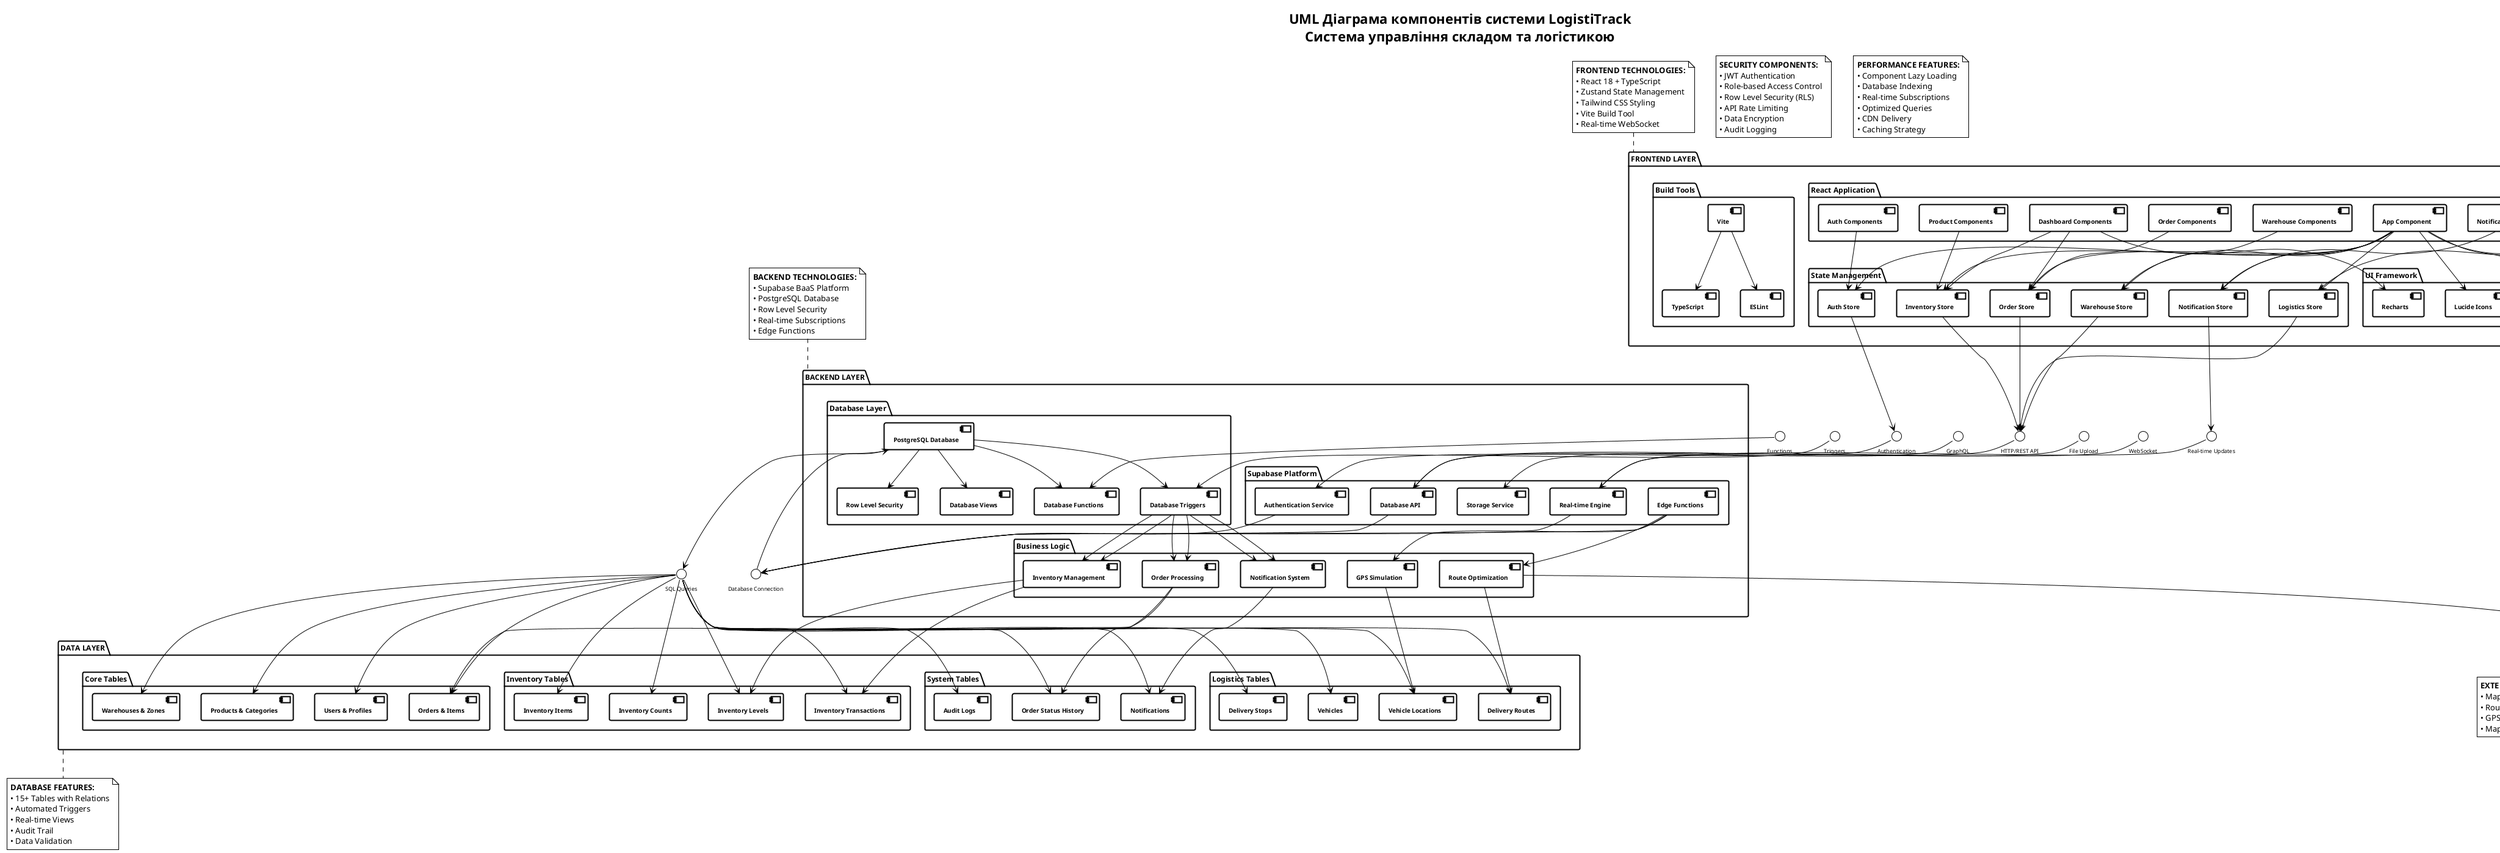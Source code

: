 @startuml
!theme plain
skinparam backgroundColor white
skinparam monochrome true
skinparam shadowing false

skinparam component {
    BackgroundColor white
    BorderColor black
    FontColor black
    FontSize 10
    FontStyle bold
    BorderThickness 2
}

skinparam interface {
    BackgroundColor white
    BorderColor black
    FontColor black
    FontSize 9
    BorderThickness 1
}

skinparam package {
    BackgroundColor white
    BorderColor black
    FontColor black
    FontSize 12
    FontStyle bold
    BorderThickness 2
}

skinparam note {
    BackgroundColor white
    BorderColor black
    FontColor black
    BorderThickness 1
}

title **UML Діаграма компонентів системи LogistiTrack**\n**Система управління складом та логістикою**

package "**FRONTEND LAYER**" as FrontendLayer {
    
    package "**React Application**" as ReactApp {
        component [**App Component**] as AppComp
        component [**Auth Components**] as AuthComp
        component [**Dashboard Components**] as DashboardComp
        component [**Product Components**] as ProductComp
        component [**Warehouse Components**] as WarehouseComp
        component [**Order Components**] as OrderComp
        component [**Logistics Components**] as LogisticsComp
        component [**Notification Components**] as NotificationComp
    }
    
    package "**State Management**" as StateManagement {
        component [**Auth Store**] as AuthStore
        component [**Inventory Store**] as InventoryStore
        component [**Order Store**] as OrderStore
        component [**Logistics Store**] as LogisticsStore
        component [**Warehouse Store**] as WarehouseStore
        component [**Notification Store**] as NotificationStore
    }
    
    package "**UI Framework**" as UIFramework {
        component [**React Router**] as ReactRouter
        component [**Tailwind CSS**] as TailwindCSS
        component [**Lucide Icons**] as LucideIcons
        component [**Recharts**] as Recharts
        component [**Mapbox GL**] as MapboxGL
    }
    
    package "**Build Tools**" as BuildTools {
        component [**Vite**] as Vite
        component [**TypeScript**] as TypeScript
        component [**ESLint**] as ESLint
    }
}

package "**BACKEND LAYER**" as BackendLayer {
    
    package "**Supabase Platform**" as SupabasePlatform {
        component [**Authentication Service**] as AuthService
        component [**Database API**] as DatabaseAPI
        component [**Real-time Engine**] as RealtimeEngine
        component [**Edge Functions**] as EdgeFunctions
        component [**Storage Service**] as StorageService
    }
    
    package "**Database Layer**" as DatabaseLayer {
        component [**PostgreSQL Database**] as PostgreSQL
        component [**Row Level Security**] as RLS
        component [**Database Triggers**] as DBTriggers
        component [**Database Functions**] as DBFunctions
        component [**Database Views**] as DBViews
    }
    
    package "**Business Logic**" as BusinessLogic {
        component [**Route Optimization**] as RouteOptimization
        component [**GPS Simulation**] as GPSSimulation
        component [**Inventory Management**] as InventoryManagement
        component [**Order Processing**] as OrderProcessing
        component [**Notification System**] as NotificationSystem
    }
}

package "**EXTERNAL SERVICES**" as ExternalServices {
    component [**Mapbox API**] as MapboxAPI
    component [**Geocoding Service**] as GeocodingService
    component [**Route Planning**] as RoutePlanning
    component [**Map Rendering**] as MapRendering
}

package "**DATA LAYER**" as DataLayer {
    
    package "**Core Tables**" as CoreTables {
        component [**Users & Profiles**] as UsersProfiles
        component [**Products & Categories**] as ProductsCategories
        component [**Warehouses & Zones**] as WarehousesZones
        component [**Orders & Items**] as OrdersItems
    }
    
    package "**Inventory Tables**" as InventoryTables {
        component [**Inventory Levels**] as InventoryLevels
        component [**Inventory Items**] as InventoryItems
        component [**Inventory Transactions**] as InventoryTransactions
        component [**Inventory Counts**] as InventoryCounts
    }
    
    package "**Logistics Tables**" as LogisticsTables {
        component [**Vehicles**] as Vehicles
        component [**Delivery Routes**] as DeliveryRoutes
        component [**Delivery Stops**] as DeliveryStops
        component [**Vehicle Locations**] as VehicleLocations
    }
    
    package "**System Tables**" as SystemTables {
        component [**Notifications**] as Notifications
        component [**Order Status History**] as OrderStatusHistory
        component [**Audit Logs**] as AuditLogs
    }
}

' ===== INTERFACES =====

interface "HTTP/REST API" as HTTPAPI
interface "WebSocket" as WebSocket
interface "GraphQL" as GraphQL
interface "Authentication" as AuthInterface
interface "Real-time Updates" as RealtimeInterface
interface "File Upload" as FileUploadInterface

interface "Mapbox REST API" as MapboxRESTAPI
interface "Geocoding API" as GeocodingAPI
interface "Directions API" as DirectionsAPI

interface "Database Connection" as DBConnection
interface "SQL Queries" as SQLQueries
interface "Triggers" as TriggersInterface
interface "Functions" as FunctionsInterface

' ===== CONNECTIONS =====

' Frontend to State Management
AppComp --> AuthStore
AppComp --> InventoryStore
AppComp --> OrderStore
AppComp --> LogisticsStore
AppComp --> WarehouseStore
AppComp --> NotificationStore

AuthComp --> AuthStore
DashboardComp --> InventoryStore
DashboardComp --> OrderStore
ProductComp --> InventoryStore
WarehouseComp --> WarehouseStore
OrderComp --> OrderStore
LogisticsComp --> LogisticsStore
NotificationComp --> NotificationStore

' State Management to Backend
AuthStore --> AuthInterface
InventoryStore --> HTTPAPI
OrderStore --> HTTPAPI
LogisticsStore --> HTTPAPI
WarehouseStore --> HTTPAPI
NotificationStore --> RealtimeInterface

' UI Framework connections
AppComp --> ReactRouter
AppComp --> TailwindCSS
AppComp --> LucideIcons
DashboardComp --> Recharts
LogisticsComp --> MapboxGL

' Build Tools
Vite --> TypeScript
Vite --> ESLint

' Backend Services
AuthInterface --> AuthService
HTTPAPI --> DatabaseAPI
RealtimeInterface --> RealtimeEngine
WebSocket --> RealtimeEngine
GraphQL --> DatabaseAPI
FileUploadInterface --> StorageService

' Supabase to Database
AuthService --> DBConnection
DatabaseAPI --> DBConnection
RealtimeEngine --> DBConnection
EdgeFunctions --> DBConnection

' Database Layer
DBConnection --> PostgreSQL
PostgreSQL --> RLS
PostgreSQL --> DBTriggers
PostgreSQL --> DBFunctions
PostgreSQL --> DBViews

' Business Logic
EdgeFunctions --> RouteOptimization
EdgeFunctions --> GPSSimulation
DBTriggers --> InventoryManagement
DBTriggers --> OrderProcessing
DBTriggers --> NotificationSystem

' External Services
RouteOptimization --> MapboxRESTAPI
MapboxGL --> MapboxRESTAPI
LogisticsComp --> GeocodingAPI
LogisticsComp --> DirectionsAPI

MapboxRESTAPI --> MapboxAPI
GeocodingAPI --> GeocodingService
DirectionsAPI --> RoutePlanning

' Database Tables
PostgreSQL --> SQLQueries
SQLQueries --> UsersProfiles
SQLQueries --> ProductsCategories
SQLQueries --> WarehousesZones
SQLQueries --> OrdersItems
SQLQueries --> InventoryLevels
SQLQueries --> InventoryItems
SQLQueries --> InventoryTransactions
SQLQueries --> InventoryCounts
SQLQueries --> Vehicles
SQLQueries --> DeliveryRoutes
SQLQueries --> DeliveryStops
SQLQueries --> VehicleLocations
SQLQueries --> Notifications
SQLQueries --> OrderStatusHistory
SQLQueries --> AuditLogs

' Triggers and Functions
TriggersInterface --> DBTriggers
FunctionsInterface --> DBFunctions

DBTriggers --> InventoryManagement
DBTriggers --> OrderProcessing
DBTriggers --> NotificationSystem

' Business Logic to Data
InventoryManagement --> InventoryLevels
InventoryManagement --> InventoryTransactions
OrderProcessing --> OrdersItems
OrderProcessing --> OrderStatusHistory
NotificationSystem --> Notifications
GPSSimulation --> VehicleLocations
RouteOptimization --> DeliveryRoutes

note top of FrontendLayer
  **FRONTEND TECHNOLOGIES:**
  • React 18 + TypeScript
  • Zustand State Management
  • Tailwind CSS Styling
  • Vite Build Tool
  • Real-time WebSocket
end note

note top of BackendLayer
  **BACKEND TECHNOLOGIES:**
  • Supabase BaaS Platform
  • PostgreSQL Database
  • Row Level Security
  • Real-time Subscriptions
  • Edge Functions
end note

note top of ExternalServices
  **EXTERNAL INTEGRATIONS:**
  • Mapbox Maps & Geocoding
  • Route Optimization
  • GPS Tracking
  • Map Visualization
end note

note bottom of DataLayer
  **DATABASE FEATURES:**
  • 15+ Tables with Relations
  • Automated Triggers
  • Real-time Views
  • Audit Trail
  • Data Validation
end note

note as SecurityNote
  **SECURITY COMPONENTS:**
  • JWT Authentication
  • Role-based Access Control
  • Row Level Security (RLS)
  • API Rate Limiting
  • Data Encryption
  • Audit Logging
end note

note as PerformanceNote
  **PERFORMANCE FEATURES:**
  • Component Lazy Loading
  • Database Indexing
  • Real-time Subscriptions
  • Optimized Queries
  • CDN Delivery
  • Caching Strategy
end note

@enduml